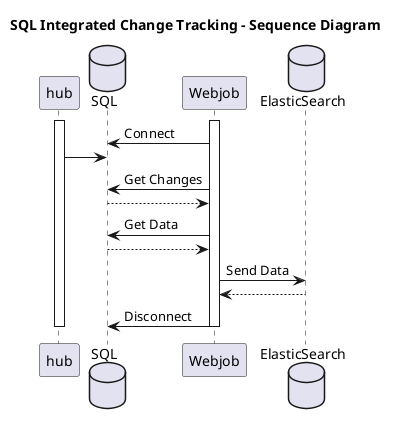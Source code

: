 @startuml

title "SQL Integrated Change Tracking - Sequence Diagram"

activate hub
actor hub
Database  SQL
activate Webjob
Webjob -> SQL : Connect
hub -> SQL

Webjob -> SQL : Get Changes
return
Webjob -> SQL : Get Data
return
Database ElasticSearch
Webjob -> ElasticSearch : Send Data
return

Webjob -> SQL : Disconnect
deactivate Webjob
deactivate hub


@enduml